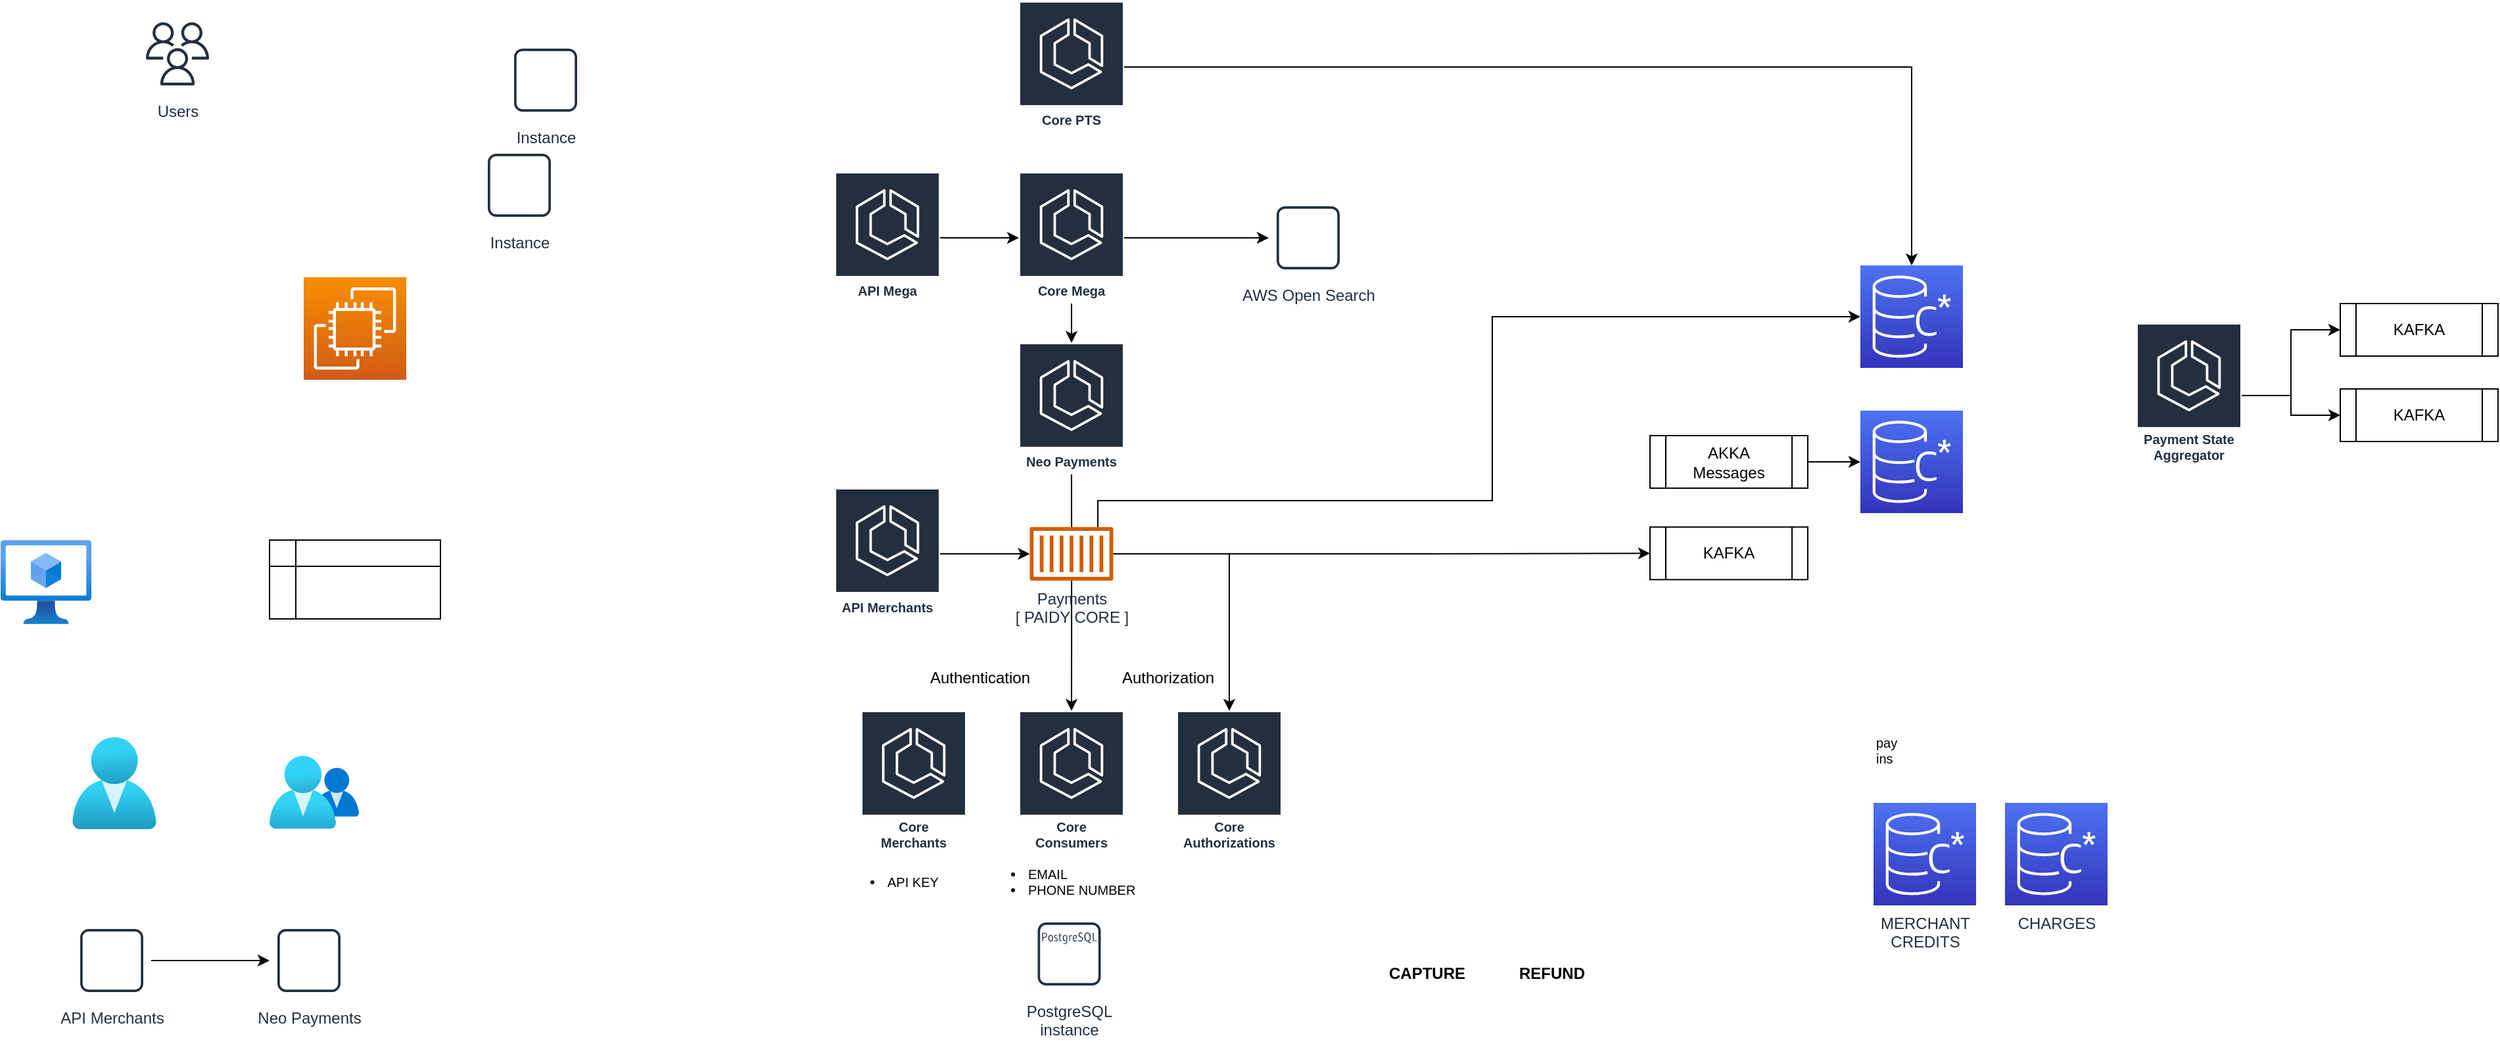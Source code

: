 <mxfile version="20.2.8" type="github">
  <diagram id="Tv0-e5yDDcxMVYFDujWC" name="Page-1">
    <mxGraphModel dx="2574" dy="1428" grid="1" gridSize="10" guides="1" tooltips="1" connect="1" arrows="1" fold="1" page="1" pageScale="1" pageWidth="4681" pageHeight="3300" math="0" shadow="0">
      <root>
        <mxCell id="0" />
        <mxCell id="1" parent="0" />
        <mxCell id="3d-25gogKRdBtMOLDOpQ-7" value="" style="shape=internalStorage;whiteSpace=wrap;html=1;backgroundOutline=1;" parent="1" vertex="1">
          <mxGeometry x="380" y="640" width="130" height="60" as="geometry" />
        </mxCell>
        <mxCell id="aRbZgq7QH_rbILeekDce-1" value="" style="aspect=fixed;html=1;points=[];align=center;image;fontSize=12;image=img/lib/azure2/compute/Virtual_Machines_Classic.svg;" parent="1" vertex="1">
          <mxGeometry x="175.5" y="640" width="69" height="64" as="geometry" />
        </mxCell>
        <mxCell id="aRbZgq7QH_rbILeekDce-2" value="" style="points=[[0,0,0],[0.25,0,0],[0.5,0,0],[0.75,0,0],[1,0,0],[0,1,0],[0.25,1,0],[0.5,1,0],[0.75,1,0],[1,1,0],[0,0.25,0],[0,0.5,0],[0,0.75,0],[1,0.25,0],[1,0.5,0],[1,0.75,0]];outlineConnect=0;fontColor=#232F3E;gradientColor=#F78E04;gradientDirection=north;fillColor=#D05C17;strokeColor=#ffffff;dashed=0;verticalLabelPosition=bottom;verticalAlign=top;align=center;html=1;fontSize=12;fontStyle=0;aspect=fixed;shape=mxgraph.aws4.resourceIcon;resIcon=mxgraph.aws4.ec2;" parent="1" vertex="1">
          <mxGeometry x="406" y="440" width="78" height="78" as="geometry" />
        </mxCell>
        <mxCell id="aRbZgq7QH_rbILeekDce-4" value="Users" style="outlineConnect=0;fontColor=#232F3E;gradientColor=none;strokeColor=#232F3E;fillColor=#ffffff;dashed=0;verticalLabelPosition=bottom;verticalAlign=top;align=center;html=1;fontSize=12;fontStyle=0;aspect=fixed;shape=mxgraph.aws4.resourceIcon;resIcon=mxgraph.aws4.users;" parent="1" vertex="1">
          <mxGeometry x="280" y="240" width="60" height="60" as="geometry" />
        </mxCell>
        <mxCell id="aRbZgq7QH_rbILeekDce-5" value="" style="aspect=fixed;html=1;points=[];align=center;image;fontSize=12;image=img/lib/azure2/identity/Users.svg;" parent="1" vertex="1">
          <mxGeometry x="230" y="790" width="64" height="70" as="geometry" />
        </mxCell>
        <mxCell id="aRbZgq7QH_rbILeekDce-6" value="" style="aspect=fixed;html=1;points=[];align=center;image;fontSize=12;image=img/lib/azure2/identity/Groups.svg;" parent="1" vertex="1">
          <mxGeometry x="380" y="804" width="68" height="56.0" as="geometry" />
        </mxCell>
        <mxCell id="a9I8P6pw2fbRL0gJFQXK-1" value="KAFKA" style="shape=process;whiteSpace=wrap;html=1;backgroundOutline=1;" vertex="1" parent="1">
          <mxGeometry x="1430" y="630.12" width="120" height="40" as="geometry" />
        </mxCell>
        <mxCell id="a9I8P6pw2fbRL0gJFQXK-6" value="" style="edgeStyle=orthogonalEdgeStyle;rounded=0;orthogonalLoop=1;jettySize=auto;html=1;" edge="1" parent="1" source="a9I8P6pw2fbRL0gJFQXK-2" target="a9I8P6pw2fbRL0gJFQXK-5">
          <mxGeometry relative="1" as="geometry" />
        </mxCell>
        <mxCell id="a9I8P6pw2fbRL0gJFQXK-2" value="API Merchants" style="sketch=0;outlineConnect=0;fontColor=#232F3E;gradientColor=none;strokeColor=#232F3E;fillColor=#ffffff;dashed=0;verticalLabelPosition=bottom;verticalAlign=top;align=center;html=1;fontSize=12;fontStyle=0;aspect=fixed;shape=mxgraph.aws4.resourceIcon;resIcon=mxgraph.aws4.instance;" vertex="1" parent="1">
          <mxGeometry x="230" y="930" width="60" height="60" as="geometry" />
        </mxCell>
        <mxCell id="a9I8P6pw2fbRL0gJFQXK-3" value="Instance" style="sketch=0;outlineConnect=0;fontColor=#232F3E;gradientColor=none;strokeColor=#232F3E;fillColor=#ffffff;dashed=0;verticalLabelPosition=bottom;verticalAlign=top;align=center;html=1;fontSize=12;fontStyle=0;aspect=fixed;shape=mxgraph.aws4.resourceIcon;resIcon=mxgraph.aws4.instance;" vertex="1" parent="1">
          <mxGeometry x="540" y="340" width="60" height="60" as="geometry" />
        </mxCell>
        <mxCell id="a9I8P6pw2fbRL0gJFQXK-13" style="edgeStyle=orthogonalEdgeStyle;rounded=0;orthogonalLoop=1;jettySize=auto;html=1;" edge="1" parent="1" source="a9I8P6pw2fbRL0gJFQXK-34" target="a9I8P6pw2fbRL0gJFQXK-1">
          <mxGeometry relative="1" as="geometry" />
        </mxCell>
        <mxCell id="a9I8P6pw2fbRL0gJFQXK-5" value="Neo Payments" style="sketch=0;outlineConnect=0;fontColor=#232F3E;gradientColor=none;strokeColor=#232F3E;fillColor=#ffffff;dashed=0;verticalLabelPosition=bottom;verticalAlign=top;align=center;html=1;fontSize=12;fontStyle=0;aspect=fixed;shape=mxgraph.aws4.resourceIcon;resIcon=mxgraph.aws4.instance;" vertex="1" parent="1">
          <mxGeometry x="380" y="930" width="60" height="60" as="geometry" />
        </mxCell>
        <mxCell id="a9I8P6pw2fbRL0gJFQXK-7" value="Instance" style="sketch=0;outlineConnect=0;fontColor=#232F3E;gradientColor=none;strokeColor=#232F3E;fillColor=#ffffff;dashed=0;verticalLabelPosition=bottom;verticalAlign=top;align=center;html=1;fontSize=12;fontStyle=0;aspect=fixed;shape=mxgraph.aws4.resourceIcon;resIcon=mxgraph.aws4.instance;" vertex="1" parent="1">
          <mxGeometry x="560" y="260" width="60" height="60" as="geometry" />
        </mxCell>
        <mxCell id="a9I8P6pw2fbRL0gJFQXK-10" value="AWS Open Search" style="sketch=0;outlineConnect=0;fontColor=#232F3E;gradientColor=none;strokeColor=#232F3E;fillColor=#ffffff;dashed=0;verticalLabelPosition=bottom;verticalAlign=top;align=center;html=1;fontSize=12;fontStyle=0;aspect=fixed;shape=mxgraph.aws4.resourceIcon;resIcon=mxgraph.aws4.instance;" vertex="1" parent="1">
          <mxGeometry x="1140" y="380" width="60" height="60" as="geometry" />
        </mxCell>
        <mxCell id="a9I8P6pw2fbRL0gJFQXK-16" style="edgeStyle=orthogonalEdgeStyle;rounded=0;orthogonalLoop=1;jettySize=auto;html=1;" edge="1" parent="1" source="a9I8P6pw2fbRL0gJFQXK-14" target="a9I8P6pw2fbRL0gJFQXK-34">
          <mxGeometry relative="1" as="geometry" />
        </mxCell>
        <mxCell id="a9I8P6pw2fbRL0gJFQXK-14" value="API Merchants" style="sketch=0;outlineConnect=0;fontColor=#232F3E;gradientColor=none;strokeColor=#ffffff;fillColor=#232F3E;dashed=0;verticalLabelPosition=middle;verticalAlign=bottom;align=center;html=1;whiteSpace=wrap;fontSize=10;fontStyle=1;spacing=3;shape=mxgraph.aws4.productIcon;prIcon=mxgraph.aws4.ecs;" vertex="1" parent="1">
          <mxGeometry x="810" y="600.5" width="80" height="100" as="geometry" />
        </mxCell>
        <mxCell id="a9I8P6pw2fbRL0gJFQXK-18" style="edgeStyle=orthogonalEdgeStyle;rounded=0;orthogonalLoop=1;jettySize=auto;html=1;startArrow=none;" edge="1" parent="1" source="a9I8P6pw2fbRL0gJFQXK-34" target="a9I8P6pw2fbRL0gJFQXK-17">
          <mxGeometry relative="1" as="geometry" />
        </mxCell>
        <mxCell id="a9I8P6pw2fbRL0gJFQXK-21" style="edgeStyle=orthogonalEdgeStyle;rounded=0;orthogonalLoop=1;jettySize=auto;html=1;" edge="1" parent="1" source="a9I8P6pw2fbRL0gJFQXK-34" target="a9I8P6pw2fbRL0gJFQXK-20">
          <mxGeometry relative="1" as="geometry">
            <Array as="points">
              <mxPoint x="1110" y="651" />
            </Array>
          </mxGeometry>
        </mxCell>
        <mxCell id="a9I8P6pw2fbRL0gJFQXK-15" value="Neo Payments" style="sketch=0;outlineConnect=0;fontColor=#232F3E;gradientColor=none;strokeColor=#ffffff;fillColor=#232F3E;dashed=0;verticalLabelPosition=middle;verticalAlign=bottom;align=center;html=1;whiteSpace=wrap;fontSize=10;fontStyle=1;spacing=3;shape=mxgraph.aws4.productIcon;prIcon=mxgraph.aws4.ecs;" vertex="1" parent="1">
          <mxGeometry x="950" y="490" width="80" height="100" as="geometry" />
        </mxCell>
        <mxCell id="a9I8P6pw2fbRL0gJFQXK-17" value="Core Consumers" style="sketch=0;outlineConnect=0;fontColor=#232F3E;gradientColor=none;strokeColor=#ffffff;fillColor=#232F3E;dashed=0;verticalLabelPosition=middle;verticalAlign=bottom;align=center;html=1;whiteSpace=wrap;fontSize=10;fontStyle=1;spacing=3;shape=mxgraph.aws4.productIcon;prIcon=mxgraph.aws4.ecs;" vertex="1" parent="1">
          <mxGeometry x="950" y="770" width="80" height="110" as="geometry" />
        </mxCell>
        <mxCell id="a9I8P6pw2fbRL0gJFQXK-19" value="Authentication" style="text;html=1;align=center;verticalAlign=middle;resizable=0;points=[];autosize=1;strokeColor=none;fillColor=none;" vertex="1" parent="1">
          <mxGeometry x="870" y="730" width="100" height="30" as="geometry" />
        </mxCell>
        <mxCell id="a9I8P6pw2fbRL0gJFQXK-20" value="Core Authorizations" style="sketch=0;outlineConnect=0;fontColor=#232F3E;gradientColor=none;strokeColor=#ffffff;fillColor=#232F3E;dashed=0;verticalLabelPosition=middle;verticalAlign=bottom;align=center;html=1;whiteSpace=wrap;fontSize=10;fontStyle=1;spacing=3;shape=mxgraph.aws4.productIcon;prIcon=mxgraph.aws4.ecs;" vertex="1" parent="1">
          <mxGeometry x="1070" y="770" width="80" height="110" as="geometry" />
        </mxCell>
        <mxCell id="a9I8P6pw2fbRL0gJFQXK-22" value="Authorization" style="text;html=1;align=center;verticalAlign=middle;resizable=0;points=[];autosize=1;strokeColor=none;fillColor=none;" vertex="1" parent="1">
          <mxGeometry x="1018.26" y="730" width="90" height="30" as="geometry" />
        </mxCell>
        <mxCell id="a9I8P6pw2fbRL0gJFQXK-29" style="edgeStyle=orthogonalEdgeStyle;rounded=0;orthogonalLoop=1;jettySize=auto;html=1;" edge="1" parent="1" source="a9I8P6pw2fbRL0gJFQXK-23" target="a9I8P6pw2fbRL0gJFQXK-10">
          <mxGeometry relative="1" as="geometry" />
        </mxCell>
        <mxCell id="a9I8P6pw2fbRL0gJFQXK-37" style="edgeStyle=orthogonalEdgeStyle;rounded=0;orthogonalLoop=1;jettySize=auto;html=1;" edge="1" parent="1" source="a9I8P6pw2fbRL0gJFQXK-23" target="a9I8P6pw2fbRL0gJFQXK-15">
          <mxGeometry relative="1" as="geometry" />
        </mxCell>
        <mxCell id="a9I8P6pw2fbRL0gJFQXK-23" value="Core Mega" style="sketch=0;outlineConnect=0;fontColor=#232F3E;gradientColor=none;strokeColor=#ffffff;fillColor=#232F3E;dashed=0;verticalLabelPosition=middle;verticalAlign=bottom;align=center;html=1;whiteSpace=wrap;fontSize=10;fontStyle=1;spacing=3;shape=mxgraph.aws4.productIcon;prIcon=mxgraph.aws4.ecs;" vertex="1" parent="1">
          <mxGeometry x="950" y="360" width="80" height="100" as="geometry" />
        </mxCell>
        <mxCell id="a9I8P6pw2fbRL0gJFQXK-24" value="PostgreSQL&#xa;instance" style="sketch=0;outlineConnect=0;fontColor=#232F3E;gradientColor=none;strokeColor=#232F3E;fillColor=#ffffff;dashed=0;verticalLabelPosition=bottom;verticalAlign=top;align=center;html=1;fontSize=12;fontStyle=0;aspect=fixed;shape=mxgraph.aws4.resourceIcon;resIcon=mxgraph.aws4.postgresql_instance;" vertex="1" parent="1">
          <mxGeometry x="958.26" y="925" width="60" height="60" as="geometry" />
        </mxCell>
        <mxCell id="a9I8P6pw2fbRL0gJFQXK-33" style="edgeStyle=orthogonalEdgeStyle;rounded=0;orthogonalLoop=1;jettySize=auto;html=1;" edge="1" parent="1" source="a9I8P6pw2fbRL0gJFQXK-25" target="a9I8P6pw2fbRL0gJFQXK-23">
          <mxGeometry relative="1" as="geometry" />
        </mxCell>
        <mxCell id="a9I8P6pw2fbRL0gJFQXK-25" value="API Mega" style="sketch=0;outlineConnect=0;fontColor=#232F3E;gradientColor=none;strokeColor=#ffffff;fillColor=#232F3E;dashed=0;verticalLabelPosition=middle;verticalAlign=bottom;align=center;html=1;whiteSpace=wrap;fontSize=10;fontStyle=1;spacing=3;shape=mxgraph.aws4.productIcon;prIcon=mxgraph.aws4.ecs;" vertex="1" parent="1">
          <mxGeometry x="810" y="360" width="80" height="100" as="geometry" />
        </mxCell>
        <mxCell id="a9I8P6pw2fbRL0gJFQXK-43" style="edgeStyle=orthogonalEdgeStyle;rounded=0;orthogonalLoop=1;jettySize=auto;html=1;entryX=0;entryY=0.5;entryDx=0;entryDy=0;entryPerimeter=0;" edge="1" parent="1" source="a9I8P6pw2fbRL0gJFQXK-34" target="a9I8P6pw2fbRL0gJFQXK-59">
          <mxGeometry relative="1" as="geometry">
            <mxPoint x="1480" y="420" as="targetPoint" />
            <Array as="points">
              <mxPoint x="1010" y="610" />
              <mxPoint x="1310" y="610" />
              <mxPoint x="1310" y="470" />
              <mxPoint x="1590" y="470" />
            </Array>
          </mxGeometry>
        </mxCell>
        <mxCell id="a9I8P6pw2fbRL0gJFQXK-34" value="Payments&lt;br&gt;[ PAIDY CORE ]" style="sketch=0;outlineConnect=0;fontColor=#232F3E;gradientColor=none;fillColor=#D45B07;strokeColor=none;dashed=0;verticalLabelPosition=bottom;verticalAlign=top;align=center;html=1;fontSize=12;fontStyle=0;aspect=fixed;pointerEvents=1;shape=mxgraph.aws4.container_1;" vertex="1" parent="1">
          <mxGeometry x="958.26" y="630" width="63.48" height="41" as="geometry" />
        </mxCell>
        <mxCell id="a9I8P6pw2fbRL0gJFQXK-35" value="" style="edgeStyle=orthogonalEdgeStyle;rounded=0;orthogonalLoop=1;jettySize=auto;html=1;endArrow=none;" edge="1" parent="1" source="a9I8P6pw2fbRL0gJFQXK-15" target="a9I8P6pw2fbRL0gJFQXK-34">
          <mxGeometry relative="1" as="geometry">
            <mxPoint x="990" y="580" as="sourcePoint" />
            <mxPoint x="990" y="770" as="targetPoint" />
          </mxGeometry>
        </mxCell>
        <mxCell id="a9I8P6pw2fbRL0gJFQXK-41" style="edgeStyle=orthogonalEdgeStyle;rounded=0;orthogonalLoop=1;jettySize=auto;html=1;entryX=0.5;entryY=0;entryDx=0;entryDy=0;entryPerimeter=0;" edge="1" parent="1" source="a9I8P6pw2fbRL0gJFQXK-36" target="a9I8P6pw2fbRL0gJFQXK-59">
          <mxGeometry relative="1" as="geometry" />
        </mxCell>
        <mxCell id="a9I8P6pw2fbRL0gJFQXK-36" value="Core PTS" style="sketch=0;outlineConnect=0;fontColor=#232F3E;gradientColor=none;strokeColor=#ffffff;fillColor=#232F3E;dashed=0;verticalLabelPosition=middle;verticalAlign=bottom;align=center;html=1;whiteSpace=wrap;fontSize=10;fontStyle=1;spacing=3;shape=mxgraph.aws4.productIcon;prIcon=mxgraph.aws4.ecs;" vertex="1" parent="1">
          <mxGeometry x="950" y="230" width="80" height="100" as="geometry" />
        </mxCell>
        <mxCell id="a9I8P6pw2fbRL0gJFQXK-39" value="CHARGES" style="sketch=0;points=[[0,0,0],[0.25,0,0],[0.5,0,0],[0.75,0,0],[1,0,0],[0,1,0],[0.25,1,0],[0.5,1,0],[0.75,1,0],[1,1,0],[0,0.25,0],[0,0.5,0],[0,0.75,0],[1,0.25,0],[1,0.5,0],[1,0.75,0]];outlineConnect=0;fontColor=#232F3E;gradientColor=#4D72F3;gradientDirection=north;fillColor=#3334B9;strokeColor=#ffffff;dashed=0;verticalLabelPosition=bottom;verticalAlign=top;align=center;html=1;fontSize=12;fontStyle=0;aspect=fixed;shape=mxgraph.aws4.resourceIcon;resIcon=mxgraph.aws4.managed_apache_cassandra_service;" vertex="1" parent="1">
          <mxGeometry x="1700" y="840" width="78" height="78" as="geometry" />
        </mxCell>
        <mxCell id="a9I8P6pw2fbRL0gJFQXK-48" style="edgeStyle=orthogonalEdgeStyle;rounded=0;orthogonalLoop=1;jettySize=auto;html=1;" edge="1" parent="1" source="a9I8P6pw2fbRL0gJFQXK-46" target="a9I8P6pw2fbRL0gJFQXK-47">
          <mxGeometry relative="1" as="geometry" />
        </mxCell>
        <mxCell id="a9I8P6pw2fbRL0gJFQXK-46" value="AKKA &lt;br&gt;Messages" style="shape=process;whiteSpace=wrap;html=1;backgroundOutline=1;" vertex="1" parent="1">
          <mxGeometry x="1430" y="560.5" width="120" height="40" as="geometry" />
        </mxCell>
        <mxCell id="a9I8P6pw2fbRL0gJFQXK-47" value="" style="sketch=0;points=[[0,0,0],[0.25,0,0],[0.5,0,0],[0.75,0,0],[1,0,0],[0,1,0],[0.25,1,0],[0.5,1,0],[0.75,1,0],[1,1,0],[0,0.25,0],[0,0.5,0],[0,0.75,0],[1,0.25,0],[1,0.5,0],[1,0.75,0]];outlineConnect=0;fontColor=#232F3E;gradientColor=#4D72F3;gradientDirection=north;fillColor=#3334B9;strokeColor=#ffffff;dashed=0;verticalLabelPosition=bottom;verticalAlign=top;align=center;html=1;fontSize=12;fontStyle=0;aspect=fixed;shape=mxgraph.aws4.resourceIcon;resIcon=mxgraph.aws4.managed_apache_cassandra_service;" vertex="1" parent="1">
          <mxGeometry x="1590" y="541.5" width="78" height="78" as="geometry" />
        </mxCell>
        <mxCell id="a9I8P6pw2fbRL0gJFQXK-49" value="CAPTURE" style="text;html=1;align=center;verticalAlign=middle;resizable=0;points=[];autosize=1;strokeColor=none;fillColor=none;fontStyle=1" vertex="1" parent="1">
          <mxGeometry x="1220" y="955" width="80" height="30" as="geometry" />
        </mxCell>
        <mxCell id="a9I8P6pw2fbRL0gJFQXK-50" value="REFUND" style="text;html=1;align=center;verticalAlign=middle;resizable=0;points=[];autosize=1;strokeColor=none;fillColor=none;fontStyle=1" vertex="1" parent="1">
          <mxGeometry x="1320" y="955" width="70" height="30" as="geometry" />
        </mxCell>
        <mxCell id="a9I8P6pw2fbRL0gJFQXK-51" value="&lt;ul&gt;&lt;li&gt;EMAIL&lt;/li&gt;&lt;li&gt;PHONE NUMBER&lt;/li&gt;&lt;/ul&gt;" style="text;html=1;align=left;verticalAlign=middle;resizable=0;points=[];autosize=1;strokeColor=none;fillColor=none;fontSize=10;" vertex="1" parent="1">
          <mxGeometry x="915" y="870" width="150" height="60" as="geometry" />
        </mxCell>
        <mxCell id="a9I8P6pw2fbRL0gJFQXK-52" value="Core &lt;br&gt;Merchants" style="sketch=0;outlineConnect=0;fontColor=#232F3E;gradientColor=none;strokeColor=#ffffff;fillColor=#232F3E;dashed=0;verticalLabelPosition=middle;verticalAlign=bottom;align=center;html=1;whiteSpace=wrap;fontSize=10;fontStyle=1;spacing=3;shape=mxgraph.aws4.productIcon;prIcon=mxgraph.aws4.ecs;" vertex="1" parent="1">
          <mxGeometry x="830" y="770" width="80" height="110" as="geometry" />
        </mxCell>
        <mxCell id="a9I8P6pw2fbRL0gJFQXK-53" value="&lt;ul&gt;&lt;li&gt;API KEY&lt;/li&gt;&lt;/ul&gt;" style="text;html=1;align=left;verticalAlign=middle;resizable=0;points=[];autosize=1;strokeColor=none;fillColor=none;fontSize=10;" vertex="1" parent="1">
          <mxGeometry x="808.26" y="875" width="100" height="50" as="geometry" />
        </mxCell>
        <mxCell id="a9I8P6pw2fbRL0gJFQXK-57" style="edgeStyle=orthogonalEdgeStyle;rounded=0;orthogonalLoop=1;jettySize=auto;html=1;fontSize=10;" edge="1" parent="1" source="a9I8P6pw2fbRL0gJFQXK-54" target="a9I8P6pw2fbRL0gJFQXK-55">
          <mxGeometry relative="1" as="geometry" />
        </mxCell>
        <mxCell id="a9I8P6pw2fbRL0gJFQXK-58" style="edgeStyle=orthogonalEdgeStyle;rounded=0;orthogonalLoop=1;jettySize=auto;html=1;fontSize=10;" edge="1" parent="1" source="a9I8P6pw2fbRL0gJFQXK-54" target="a9I8P6pw2fbRL0gJFQXK-56">
          <mxGeometry relative="1" as="geometry" />
        </mxCell>
        <mxCell id="a9I8P6pw2fbRL0gJFQXK-54" value="Payment State Aggregator" style="sketch=0;outlineConnect=0;fontColor=#232F3E;gradientColor=none;strokeColor=#ffffff;fillColor=#232F3E;dashed=0;verticalLabelPosition=middle;verticalAlign=bottom;align=center;html=1;whiteSpace=wrap;fontSize=10;fontStyle=1;spacing=3;shape=mxgraph.aws4.productIcon;prIcon=mxgraph.aws4.ecs;" vertex="1" parent="1">
          <mxGeometry x="1800" y="475" width="80" height="110" as="geometry" />
        </mxCell>
        <mxCell id="a9I8P6pw2fbRL0gJFQXK-55" value="KAFKA" style="shape=process;whiteSpace=wrap;html=1;backgroundOutline=1;" vertex="1" parent="1">
          <mxGeometry x="1955" y="460" width="120" height="40" as="geometry" />
        </mxCell>
        <mxCell id="a9I8P6pw2fbRL0gJFQXK-56" value="KAFKA" style="shape=process;whiteSpace=wrap;html=1;backgroundOutline=1;" vertex="1" parent="1">
          <mxGeometry x="1955" y="525" width="120" height="40" as="geometry" />
        </mxCell>
        <mxCell id="a9I8P6pw2fbRL0gJFQXK-59" value="" style="sketch=0;points=[[0,0,0],[0.25,0,0],[0.5,0,0],[0.75,0,0],[1,0,0],[0,1,0],[0.25,1,0],[0.5,1,0],[0.75,1,0],[1,1,0],[0,0.25,0],[0,0.5,0],[0,0.75,0],[1,0.25,0],[1,0.5,0],[1,0.75,0]];outlineConnect=0;fontColor=#232F3E;gradientColor=#4D72F3;gradientDirection=north;fillColor=#3334B9;strokeColor=#ffffff;dashed=0;verticalLabelPosition=bottom;verticalAlign=top;align=center;html=1;fontSize=12;fontStyle=0;aspect=fixed;shape=mxgraph.aws4.resourceIcon;resIcon=mxgraph.aws4.managed_apache_cassandra_service;" vertex="1" parent="1">
          <mxGeometry x="1590" y="431" width="78" height="78" as="geometry" />
        </mxCell>
        <mxCell id="a9I8P6pw2fbRL0gJFQXK-60" value="MERCHANT&lt;br&gt;CREDITS" style="sketch=0;points=[[0,0,0],[0.25,0,0],[0.5,0,0],[0.75,0,0],[1,0,0],[0,1,0],[0.25,1,0],[0.5,1,0],[0.75,1,0],[1,1,0],[0,0.25,0],[0,0.5,0],[0,0.75,0],[1,0.25,0],[1,0.5,0],[1,0.75,0]];outlineConnect=0;fontColor=#232F3E;gradientColor=#4D72F3;gradientDirection=north;fillColor=#3334B9;strokeColor=#ffffff;dashed=0;verticalLabelPosition=bottom;verticalAlign=top;align=center;html=1;fontSize=12;fontStyle=0;aspect=fixed;shape=mxgraph.aws4.resourceIcon;resIcon=mxgraph.aws4.managed_apache_cassandra_service;" vertex="1" parent="1">
          <mxGeometry x="1600" y="840" width="78" height="78" as="geometry" />
        </mxCell>
        <mxCell id="a9I8P6pw2fbRL0gJFQXK-61" value="pay&lt;br&gt;ins" style="text;html=1;align=left;verticalAlign=middle;resizable=0;points=[];autosize=1;strokeColor=none;fillColor=none;fontSize=10;" vertex="1" parent="1">
          <mxGeometry x="1600" y="780" width="40" height="40" as="geometry" />
        </mxCell>
      </root>
    </mxGraphModel>
  </diagram>
</mxfile>
